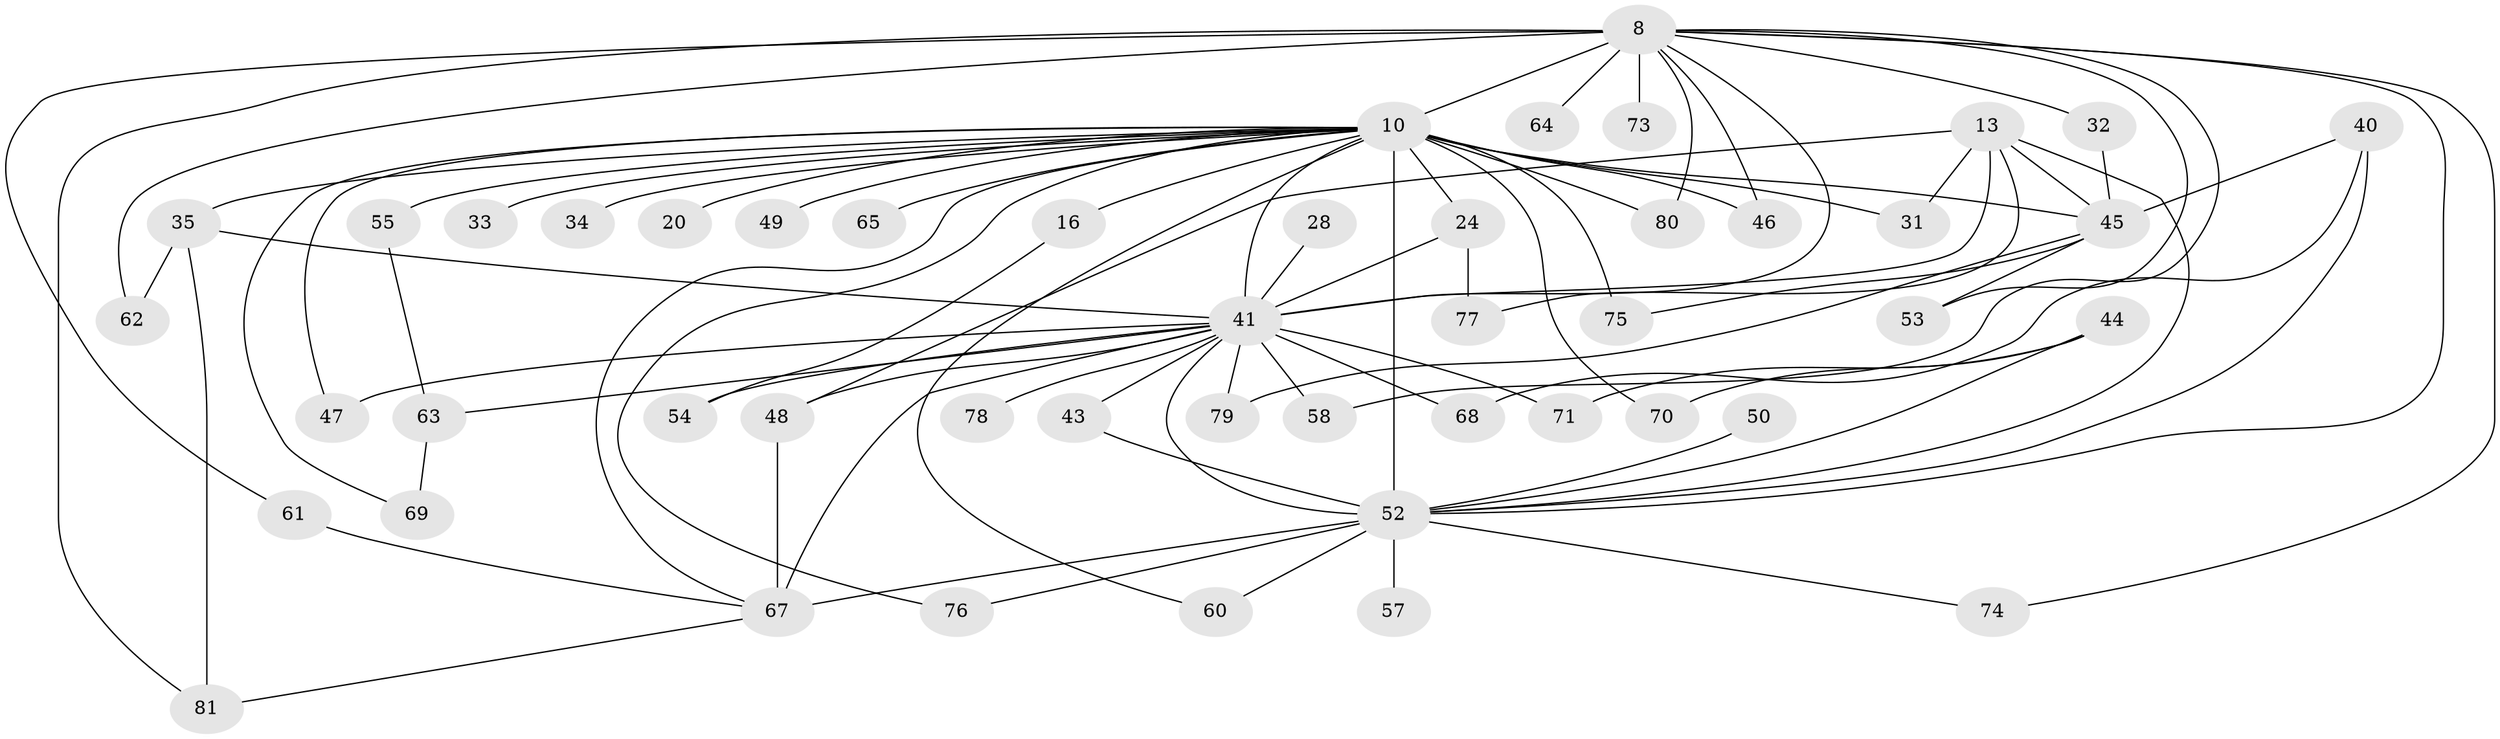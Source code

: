 // original degree distribution, {19: 0.024691358024691357, 17: 0.024691358024691357, 21: 0.024691358024691357, 13: 0.012345679012345678, 15: 0.012345679012345678, 14: 0.012345679012345678, 25: 0.012345679012345678, 2: 0.5432098765432098, 3: 0.18518518518518517, 7: 0.012345679012345678, 8: 0.012345679012345678, 4: 0.08641975308641975, 6: 0.024691358024691357, 5: 0.012345679012345678}
// Generated by graph-tools (version 1.1) at 2025/48/03/04/25 21:48:02]
// undirected, 48 vertices, 83 edges
graph export_dot {
graph [start="1"]
  node [color=gray90,style=filled];
  8 [super="+4"];
  10 [super="+3+7"];
  13;
  16 [super="+15"];
  20;
  24 [super="+23"];
  28;
  31;
  32;
  33;
  34;
  35 [super="+27"];
  40 [super="+26"];
  41 [super="+19"];
  43;
  44;
  45 [super="+25+38"];
  46;
  47 [super="+18"];
  48 [super="+37+42"];
  49;
  50;
  52 [super="+36+14+30+6"];
  53;
  54;
  55;
  57;
  58;
  60;
  61;
  62;
  63;
  64;
  65;
  67 [super="+56+66"];
  68;
  69;
  70;
  71;
  73;
  74;
  75 [super="+72+59"];
  76;
  77;
  78;
  79;
  80;
  81 [super="+51"];
  8 -- 10 [weight=8];
  8 -- 53;
  8 -- 61;
  8 -- 62;
  8 -- 64 [weight=2];
  8 -- 73 [weight=2];
  8 -- 74;
  8 -- 80;
  8 -- 32;
  8 -- 46;
  8 -- 58;
  8 -- 41 [weight=4];
  8 -- 52 [weight=4];
  8 -- 81;
  10 -- 31;
  10 -- 33 [weight=2];
  10 -- 34 [weight=2];
  10 -- 35 [weight=2];
  10 -- 46;
  10 -- 49 [weight=2];
  10 -- 75 [weight=3];
  10 -- 80;
  10 -- 20 [weight=2];
  10 -- 41 [weight=11];
  10 -- 55 [weight=2];
  10 -- 60;
  10 -- 65;
  10 -- 69;
  10 -- 70;
  10 -- 76;
  10 -- 16 [weight=3];
  10 -- 45 [weight=5];
  10 -- 47 [weight=2];
  10 -- 52 [weight=12];
  10 -- 24 [weight=2];
  10 -- 67;
  13 -- 31;
  13 -- 48 [weight=2];
  13 -- 77;
  13 -- 41;
  13 -- 52;
  13 -- 45;
  16 -- 54;
  24 -- 77;
  24 -- 41 [weight=2];
  28 -- 41;
  32 -- 45;
  35 -- 62;
  35 -- 41;
  35 -- 81;
  40 -- 68;
  40 -- 52 [weight=2];
  40 -- 45;
  41 -- 68;
  41 -- 71;
  41 -- 78 [weight=2];
  41 -- 79;
  41 -- 43;
  41 -- 47;
  41 -- 48 [weight=3];
  41 -- 52 [weight=5];
  41 -- 54;
  41 -- 58;
  41 -- 63;
  41 -- 67;
  43 -- 52;
  44 -- 70;
  44 -- 71;
  44 -- 52 [weight=2];
  45 -- 53;
  45 -- 79;
  45 -- 75;
  48 -- 67;
  50 -- 52 [weight=2];
  52 -- 74;
  52 -- 57 [weight=2];
  52 -- 67 [weight=2];
  52 -- 76;
  52 -- 60;
  55 -- 63;
  61 -- 67;
  63 -- 69;
  67 -- 81;
}
